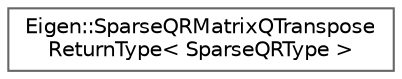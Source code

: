 digraph "Graphical Class Hierarchy"
{
 // LATEX_PDF_SIZE
  bgcolor="transparent";
  edge [fontname=Helvetica,fontsize=10,labelfontname=Helvetica,labelfontsize=10];
  node [fontname=Helvetica,fontsize=10,shape=box,height=0.2,width=0.4];
  rankdir="LR";
  Node0 [id="Node000000",label="Eigen::SparseQRMatrixQTranspose\lReturnType\< SparseQRType \>",height=0.2,width=0.4,color="grey40", fillcolor="white", style="filled",URL="$structEigen_1_1SparseQRMatrixQTransposeReturnType.html",tooltip=" "];
}
